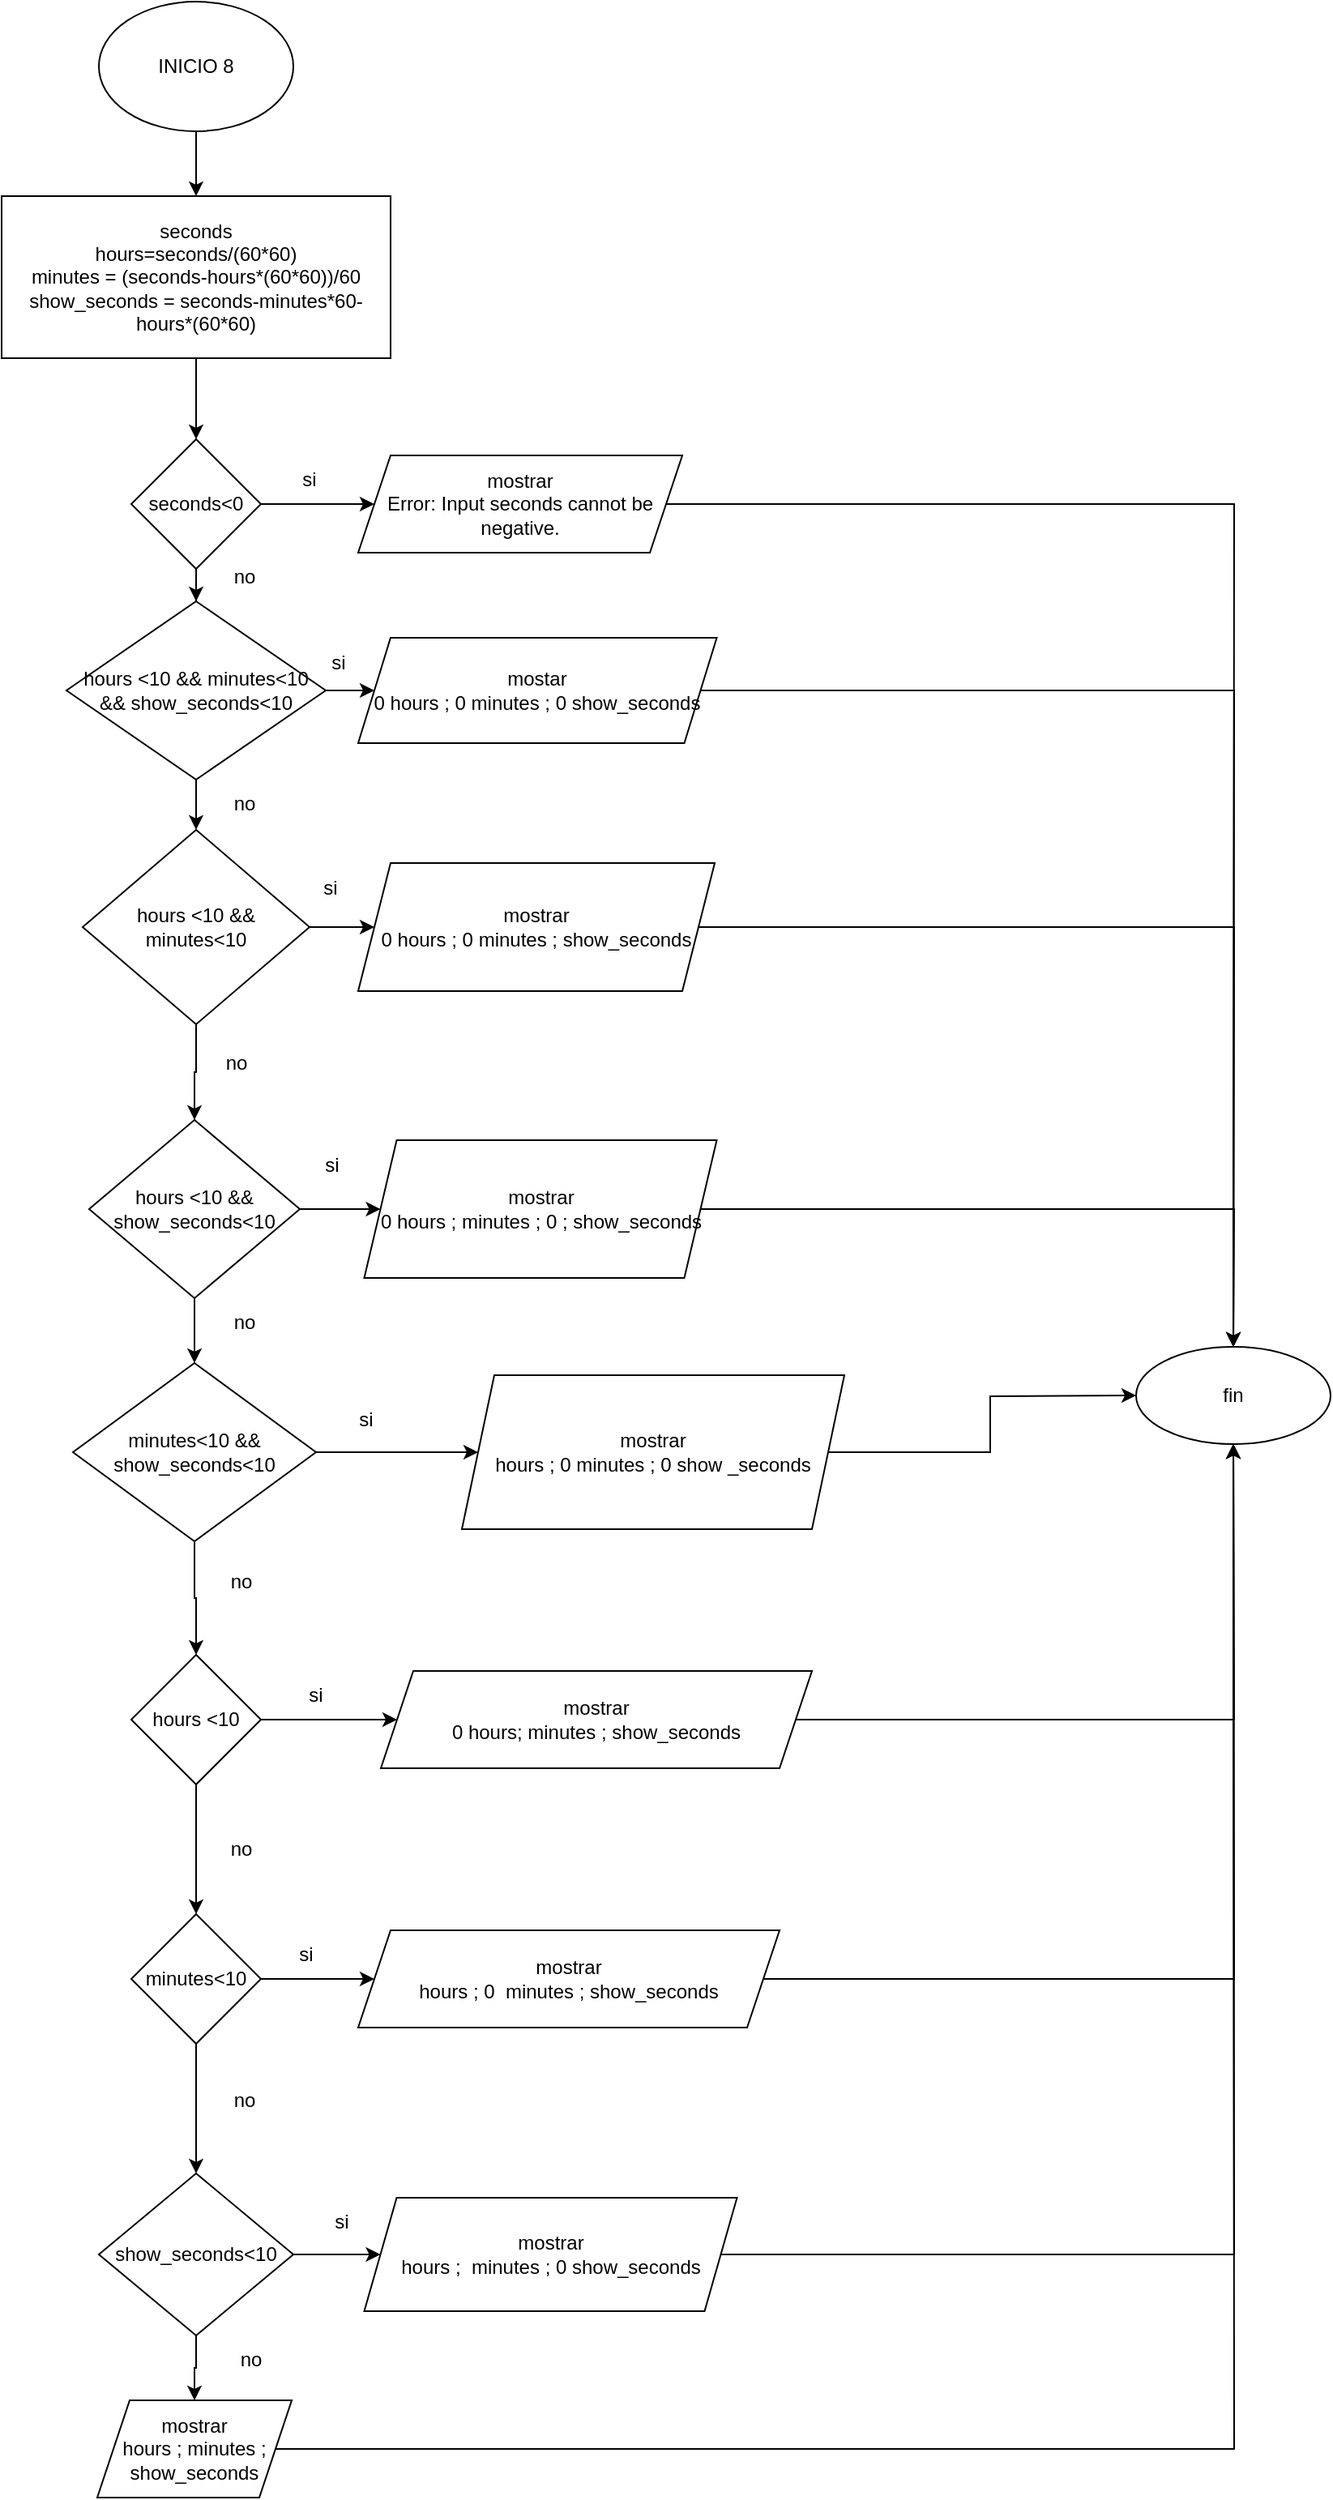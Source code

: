 <mxfile version="24.4.0" type="github">
  <diagram name="Página-1" id="14QlSqQN3L2YagDvEcVa">
    <mxGraphModel dx="1897" dy="-2462" grid="1" gridSize="10" guides="1" tooltips="1" connect="1" arrows="1" fold="1" page="1" pageScale="1" pageWidth="827" pageHeight="1169" math="0" shadow="0">
      <root>
        <mxCell id="0" />
        <mxCell id="1" parent="0" />
        <mxCell id="-mr5HOKjV4MbV_I_MRSn-1" value="" style="edgeStyle=orthogonalEdgeStyle;rounded=0;orthogonalLoop=1;jettySize=auto;html=1;" edge="1" parent="1" source="-mr5HOKjV4MbV_I_MRSn-2" target="-mr5HOKjV4MbV_I_MRSn-4">
          <mxGeometry relative="1" as="geometry" />
        </mxCell>
        <mxCell id="-mr5HOKjV4MbV_I_MRSn-2" value="INICIO 8" style="ellipse;whiteSpace=wrap;html=1;" vertex="1" parent="1">
          <mxGeometry x="110" y="4720" width="120" height="80" as="geometry" />
        </mxCell>
        <mxCell id="-mr5HOKjV4MbV_I_MRSn-3" value="" style="edgeStyle=orthogonalEdgeStyle;rounded=0;orthogonalLoop=1;jettySize=auto;html=1;" edge="1" parent="1" source="-mr5HOKjV4MbV_I_MRSn-4" target="-mr5HOKjV4MbV_I_MRSn-7">
          <mxGeometry relative="1" as="geometry" />
        </mxCell>
        <mxCell id="-mr5HOKjV4MbV_I_MRSn-4" value="seconds&lt;div&gt;hours=seconds/(60*60)&lt;br&gt;&lt;/div&gt;&lt;div&gt;minutes = (seconds-hours*(60*60))/60&lt;br&gt;&lt;/div&gt;&lt;div&gt;show_seconds = seconds-minutes*60-hours*(60*60)&lt;br&gt;&lt;/div&gt;" style="whiteSpace=wrap;html=1;" vertex="1" parent="1">
          <mxGeometry x="50" y="4840" width="240" height="100" as="geometry" />
        </mxCell>
        <mxCell id="-mr5HOKjV4MbV_I_MRSn-5" value="" style="edgeStyle=orthogonalEdgeStyle;rounded=0;orthogonalLoop=1;jettySize=auto;html=1;" edge="1" parent="1" source="-mr5HOKjV4MbV_I_MRSn-7" target="-mr5HOKjV4MbV_I_MRSn-10">
          <mxGeometry relative="1" as="geometry" />
        </mxCell>
        <mxCell id="-mr5HOKjV4MbV_I_MRSn-6" value="" style="edgeStyle=orthogonalEdgeStyle;rounded=0;orthogonalLoop=1;jettySize=auto;html=1;" edge="1" parent="1" source="-mr5HOKjV4MbV_I_MRSn-7" target="-mr5HOKjV4MbV_I_MRSn-30">
          <mxGeometry relative="1" as="geometry" />
        </mxCell>
        <mxCell id="-mr5HOKjV4MbV_I_MRSn-7" value="seconds&amp;lt;0" style="rhombus;whiteSpace=wrap;html=1;" vertex="1" parent="1">
          <mxGeometry x="130" y="4990" width="80" height="80" as="geometry" />
        </mxCell>
        <mxCell id="-mr5HOKjV4MbV_I_MRSn-8" value="" style="edgeStyle=orthogonalEdgeStyle;rounded=0;orthogonalLoop=1;jettySize=auto;html=1;" edge="1" parent="1" source="-mr5HOKjV4MbV_I_MRSn-10" target="-mr5HOKjV4MbV_I_MRSn-13">
          <mxGeometry relative="1" as="geometry" />
        </mxCell>
        <mxCell id="-mr5HOKjV4MbV_I_MRSn-9" value="" style="edgeStyle=orthogonalEdgeStyle;rounded=0;orthogonalLoop=1;jettySize=auto;html=1;" edge="1" parent="1" source="-mr5HOKjV4MbV_I_MRSn-10" target="-mr5HOKjV4MbV_I_MRSn-32">
          <mxGeometry relative="1" as="geometry" />
        </mxCell>
        <mxCell id="-mr5HOKjV4MbV_I_MRSn-10" value="hours &amp;lt;10 &amp;amp;&amp;amp; minutes&amp;lt;10 &amp;amp;&amp;amp; show_seconds&amp;lt;10" style="rhombus;whiteSpace=wrap;html=1;" vertex="1" parent="1">
          <mxGeometry x="90" y="5090" width="160" height="110" as="geometry" />
        </mxCell>
        <mxCell id="-mr5HOKjV4MbV_I_MRSn-11" value="" style="edgeStyle=orthogonalEdgeStyle;rounded=0;orthogonalLoop=1;jettySize=auto;html=1;" edge="1" parent="1" source="-mr5HOKjV4MbV_I_MRSn-13" target="-mr5HOKjV4MbV_I_MRSn-16">
          <mxGeometry relative="1" as="geometry" />
        </mxCell>
        <mxCell id="-mr5HOKjV4MbV_I_MRSn-12" value="" style="edgeStyle=orthogonalEdgeStyle;rounded=0;orthogonalLoop=1;jettySize=auto;html=1;" edge="1" parent="1" source="-mr5HOKjV4MbV_I_MRSn-13" target="-mr5HOKjV4MbV_I_MRSn-34">
          <mxGeometry relative="1" as="geometry" />
        </mxCell>
        <mxCell id="-mr5HOKjV4MbV_I_MRSn-13" value="hours &amp;lt;10 &amp;amp;&amp;amp; minutes&amp;lt;10" style="rhombus;whiteSpace=wrap;html=1;" vertex="1" parent="1">
          <mxGeometry x="100" y="5231" width="140" height="120" as="geometry" />
        </mxCell>
        <mxCell id="-mr5HOKjV4MbV_I_MRSn-14" value="" style="edgeStyle=orthogonalEdgeStyle;rounded=0;orthogonalLoop=1;jettySize=auto;html=1;" edge="1" parent="1" source="-mr5HOKjV4MbV_I_MRSn-16" target="-mr5HOKjV4MbV_I_MRSn-19">
          <mxGeometry relative="1" as="geometry" />
        </mxCell>
        <mxCell id="-mr5HOKjV4MbV_I_MRSn-15" value="" style="edgeStyle=orthogonalEdgeStyle;rounded=0;orthogonalLoop=1;jettySize=auto;html=1;" edge="1" parent="1" source="-mr5HOKjV4MbV_I_MRSn-16" target="-mr5HOKjV4MbV_I_MRSn-36">
          <mxGeometry relative="1" as="geometry" />
        </mxCell>
        <mxCell id="-mr5HOKjV4MbV_I_MRSn-16" value="hours &amp;lt;10 &amp;amp;&amp;amp; show_seconds&amp;lt;10" style="rhombus;whiteSpace=wrap;html=1;" vertex="1" parent="1">
          <mxGeometry x="104" y="5410" width="130" height="110" as="geometry" />
        </mxCell>
        <mxCell id="-mr5HOKjV4MbV_I_MRSn-17" value="" style="edgeStyle=orthogonalEdgeStyle;rounded=0;orthogonalLoop=1;jettySize=auto;html=1;" edge="1" parent="1" source="-mr5HOKjV4MbV_I_MRSn-19" target="-mr5HOKjV4MbV_I_MRSn-22">
          <mxGeometry relative="1" as="geometry" />
        </mxCell>
        <mxCell id="-mr5HOKjV4MbV_I_MRSn-18" value="" style="edgeStyle=orthogonalEdgeStyle;rounded=0;orthogonalLoop=1;jettySize=auto;html=1;" edge="1" parent="1" source="-mr5HOKjV4MbV_I_MRSn-19" target="-mr5HOKjV4MbV_I_MRSn-38">
          <mxGeometry relative="1" as="geometry" />
        </mxCell>
        <mxCell id="-mr5HOKjV4MbV_I_MRSn-19" value="minutes&amp;lt;10 &amp;amp;&amp;amp; show_seconds&amp;lt;10" style="rhombus;whiteSpace=wrap;html=1;" vertex="1" parent="1">
          <mxGeometry x="94" y="5560" width="150" height="110" as="geometry" />
        </mxCell>
        <mxCell id="-mr5HOKjV4MbV_I_MRSn-20" value="" style="edgeStyle=orthogonalEdgeStyle;rounded=0;orthogonalLoop=1;jettySize=auto;html=1;" edge="1" parent="1" source="-mr5HOKjV4MbV_I_MRSn-22" target="-mr5HOKjV4MbV_I_MRSn-25">
          <mxGeometry relative="1" as="geometry" />
        </mxCell>
        <mxCell id="-mr5HOKjV4MbV_I_MRSn-21" value="" style="edgeStyle=orthogonalEdgeStyle;rounded=0;orthogonalLoop=1;jettySize=auto;html=1;" edge="1" parent="1" source="-mr5HOKjV4MbV_I_MRSn-22" target="-mr5HOKjV4MbV_I_MRSn-40">
          <mxGeometry relative="1" as="geometry" />
        </mxCell>
        <mxCell id="-mr5HOKjV4MbV_I_MRSn-22" value="hours &amp;lt;10" style="rhombus;whiteSpace=wrap;html=1;" vertex="1" parent="1">
          <mxGeometry x="130" y="5740" width="80" height="80" as="geometry" />
        </mxCell>
        <mxCell id="-mr5HOKjV4MbV_I_MRSn-23" value="" style="edgeStyle=orthogonalEdgeStyle;rounded=0;orthogonalLoop=1;jettySize=auto;html=1;" edge="1" parent="1" source="-mr5HOKjV4MbV_I_MRSn-25" target="-mr5HOKjV4MbV_I_MRSn-28">
          <mxGeometry relative="1" as="geometry" />
        </mxCell>
        <mxCell id="-mr5HOKjV4MbV_I_MRSn-24" value="" style="edgeStyle=orthogonalEdgeStyle;rounded=0;orthogonalLoop=1;jettySize=auto;html=1;" edge="1" parent="1" source="-mr5HOKjV4MbV_I_MRSn-25" target="-mr5HOKjV4MbV_I_MRSn-42">
          <mxGeometry relative="1" as="geometry" />
        </mxCell>
        <mxCell id="-mr5HOKjV4MbV_I_MRSn-25" value="minutes&amp;lt;10" style="rhombus;whiteSpace=wrap;html=1;" vertex="1" parent="1">
          <mxGeometry x="130" y="5900" width="80" height="80" as="geometry" />
        </mxCell>
        <mxCell id="-mr5HOKjV4MbV_I_MRSn-26" value="" style="edgeStyle=orthogonalEdgeStyle;rounded=0;orthogonalLoop=1;jettySize=auto;html=1;" edge="1" parent="1" source="-mr5HOKjV4MbV_I_MRSn-28" target="-mr5HOKjV4MbV_I_MRSn-44">
          <mxGeometry relative="1" as="geometry" />
        </mxCell>
        <mxCell id="-mr5HOKjV4MbV_I_MRSn-27" value="" style="edgeStyle=orthogonalEdgeStyle;rounded=0;orthogonalLoop=1;jettySize=auto;html=1;" edge="1" parent="1" source="-mr5HOKjV4MbV_I_MRSn-28" target="-mr5HOKjV4MbV_I_MRSn-46">
          <mxGeometry relative="1" as="geometry" />
        </mxCell>
        <mxCell id="-mr5HOKjV4MbV_I_MRSn-28" value="show_seconds&amp;lt;10" style="rhombus;whiteSpace=wrap;html=1;" vertex="1" parent="1">
          <mxGeometry x="110" y="6060" width="120" height="100" as="geometry" />
        </mxCell>
        <mxCell id="-mr5HOKjV4MbV_I_MRSn-29" style="edgeStyle=orthogonalEdgeStyle;rounded=0;orthogonalLoop=1;jettySize=auto;html=1;entryX=0.5;entryY=0;entryDx=0;entryDy=0;" edge="1" parent="1" source="-mr5HOKjV4MbV_I_MRSn-30">
          <mxGeometry relative="1" as="geometry">
            <mxPoint x="810" y="5550" as="targetPoint" />
          </mxGeometry>
        </mxCell>
        <mxCell id="-mr5HOKjV4MbV_I_MRSn-30" value="mostrar&lt;div&gt;Error: Input seconds cannot be negative.&lt;br&gt;&lt;/div&gt;" style="shape=parallelogram;perimeter=parallelogramPerimeter;whiteSpace=wrap;html=1;fixedSize=1;" vertex="1" parent="1">
          <mxGeometry x="270" y="5000" width="200" height="60" as="geometry" />
        </mxCell>
        <mxCell id="-mr5HOKjV4MbV_I_MRSn-31" style="edgeStyle=orthogonalEdgeStyle;rounded=0;orthogonalLoop=1;jettySize=auto;html=1;entryX=0.5;entryY=0;entryDx=0;entryDy=0;" edge="1" parent="1" source="-mr5HOKjV4MbV_I_MRSn-32">
          <mxGeometry relative="1" as="geometry">
            <mxPoint x="810" y="5550" as="targetPoint" />
          </mxGeometry>
        </mxCell>
        <mxCell id="-mr5HOKjV4MbV_I_MRSn-32" value="mostar&lt;div&gt;0 hours ; 0 minutes ; 0 show_seconds&lt;/div&gt;" style="shape=parallelogram;perimeter=parallelogramPerimeter;whiteSpace=wrap;html=1;fixedSize=1;" vertex="1" parent="1">
          <mxGeometry x="270" y="5112.5" width="221.25" height="65" as="geometry" />
        </mxCell>
        <mxCell id="-mr5HOKjV4MbV_I_MRSn-33" style="edgeStyle=orthogonalEdgeStyle;rounded=0;orthogonalLoop=1;jettySize=auto;html=1;entryX=0.5;entryY=0;entryDx=0;entryDy=0;" edge="1" parent="1" source="-mr5HOKjV4MbV_I_MRSn-34">
          <mxGeometry relative="1" as="geometry">
            <mxPoint x="810" y="5550" as="targetPoint" />
          </mxGeometry>
        </mxCell>
        <mxCell id="-mr5HOKjV4MbV_I_MRSn-34" value="mostrar&lt;div&gt;0 hours ; 0 minutes ; show_seconds&lt;/div&gt;" style="shape=parallelogram;perimeter=parallelogramPerimeter;whiteSpace=wrap;html=1;fixedSize=1;" vertex="1" parent="1">
          <mxGeometry x="270" y="5251.5" width="220" height="79" as="geometry" />
        </mxCell>
        <mxCell id="-mr5HOKjV4MbV_I_MRSn-35" style="edgeStyle=orthogonalEdgeStyle;rounded=0;orthogonalLoop=1;jettySize=auto;html=1;entryX=0.5;entryY=0;entryDx=0;entryDy=0;" edge="1" parent="1" source="-mr5HOKjV4MbV_I_MRSn-36">
          <mxGeometry relative="1" as="geometry">
            <mxPoint x="810" y="5550" as="targetPoint" />
          </mxGeometry>
        </mxCell>
        <mxCell id="-mr5HOKjV4MbV_I_MRSn-36" value="mostrar&lt;div&gt;0 hours ; minutes ; 0 ; show_seconds&lt;/div&gt;" style="shape=parallelogram;perimeter=parallelogramPerimeter;whiteSpace=wrap;html=1;fixedSize=1;" vertex="1" parent="1">
          <mxGeometry x="273.75" y="5422.5" width="217.5" height="85" as="geometry" />
        </mxCell>
        <mxCell id="-mr5HOKjV4MbV_I_MRSn-37" style="edgeStyle=orthogonalEdgeStyle;rounded=0;orthogonalLoop=1;jettySize=auto;html=1;entryX=0;entryY=0.5;entryDx=0;entryDy=0;" edge="1" parent="1" source="-mr5HOKjV4MbV_I_MRSn-38">
          <mxGeometry relative="1" as="geometry">
            <mxPoint x="750" y="5580" as="targetPoint" />
          </mxGeometry>
        </mxCell>
        <mxCell id="-mr5HOKjV4MbV_I_MRSn-38" value="mostrar&lt;div&gt;hours ; 0 minutes ; 0 show _seconds&lt;/div&gt;" style="shape=parallelogram;perimeter=parallelogramPerimeter;whiteSpace=wrap;html=1;fixedSize=1;" vertex="1" parent="1">
          <mxGeometry x="334" y="5567.5" width="236" height="95" as="geometry" />
        </mxCell>
        <mxCell id="-mr5HOKjV4MbV_I_MRSn-39" style="edgeStyle=orthogonalEdgeStyle;rounded=0;orthogonalLoop=1;jettySize=auto;html=1;entryX=0.5;entryY=1;entryDx=0;entryDy=0;" edge="1" parent="1" source="-mr5HOKjV4MbV_I_MRSn-40">
          <mxGeometry relative="1" as="geometry">
            <mxPoint x="810" y="5610" as="targetPoint" />
          </mxGeometry>
        </mxCell>
        <mxCell id="-mr5HOKjV4MbV_I_MRSn-40" value="mostrar&lt;div&gt;0 hours; minutes ; show_seconds&lt;/div&gt;" style="shape=parallelogram;perimeter=parallelogramPerimeter;whiteSpace=wrap;html=1;fixedSize=1;" vertex="1" parent="1">
          <mxGeometry x="284" y="5750" width="266" height="60" as="geometry" />
        </mxCell>
        <mxCell id="-mr5HOKjV4MbV_I_MRSn-41" style="edgeStyle=orthogonalEdgeStyle;rounded=0;orthogonalLoop=1;jettySize=auto;html=1;" edge="1" parent="1" source="-mr5HOKjV4MbV_I_MRSn-42">
          <mxGeometry relative="1" as="geometry">
            <mxPoint x="810" y="5610" as="targetPoint" />
          </mxGeometry>
        </mxCell>
        <mxCell id="-mr5HOKjV4MbV_I_MRSn-42" value="mostrar&lt;div&gt;hours ; 0&amp;nbsp; minutes ; show_seconds&lt;/div&gt;" style="shape=parallelogram;perimeter=parallelogramPerimeter;whiteSpace=wrap;html=1;fixedSize=1;" vertex="1" parent="1">
          <mxGeometry x="270" y="5910" width="260" height="60" as="geometry" />
        </mxCell>
        <mxCell id="-mr5HOKjV4MbV_I_MRSn-43" style="edgeStyle=orthogonalEdgeStyle;rounded=0;orthogonalLoop=1;jettySize=auto;html=1;entryX=0.5;entryY=1;entryDx=0;entryDy=0;" edge="1" parent="1" source="-mr5HOKjV4MbV_I_MRSn-44">
          <mxGeometry relative="1" as="geometry">
            <mxPoint x="810" y="5610" as="targetPoint" />
          </mxGeometry>
        </mxCell>
        <mxCell id="-mr5HOKjV4MbV_I_MRSn-44" value="mostrar&lt;div&gt;hours ;&amp;nbsp; minutes ; 0 show_seconds&lt;/div&gt;" style="shape=parallelogram;perimeter=parallelogramPerimeter;whiteSpace=wrap;html=1;fixedSize=1;" vertex="1" parent="1">
          <mxGeometry x="273.75" y="6075" width="230" height="70" as="geometry" />
        </mxCell>
        <mxCell id="-mr5HOKjV4MbV_I_MRSn-45" style="edgeStyle=orthogonalEdgeStyle;rounded=0;orthogonalLoop=1;jettySize=auto;html=1;entryX=0.5;entryY=1;entryDx=0;entryDy=0;" edge="1" parent="1" source="-mr5HOKjV4MbV_I_MRSn-46">
          <mxGeometry relative="1" as="geometry">
            <mxPoint x="810" y="5610" as="targetPoint" />
          </mxGeometry>
        </mxCell>
        <mxCell id="-mr5HOKjV4MbV_I_MRSn-46" value="mostrar&lt;div&gt;hours ; minutes ; show_seconds&lt;/div&gt;" style="shape=parallelogram;perimeter=parallelogramPerimeter;whiteSpace=wrap;html=1;fixedSize=1;" vertex="1" parent="1">
          <mxGeometry x="109" y="6200" width="120" height="60" as="geometry" />
        </mxCell>
        <mxCell id="-mr5HOKjV4MbV_I_MRSn-47" value="si" style="text;html=1;align=center;verticalAlign=middle;whiteSpace=wrap;rounded=0;" vertex="1" parent="1">
          <mxGeometry x="210" y="5000" width="60" height="30" as="geometry" />
        </mxCell>
        <mxCell id="-mr5HOKjV4MbV_I_MRSn-48" value="si" style="text;html=1;align=center;verticalAlign=middle;whiteSpace=wrap;rounded=0;" vertex="1" parent="1">
          <mxGeometry x="228" y="5112.5" width="60" height="30" as="geometry" />
        </mxCell>
        <mxCell id="-mr5HOKjV4MbV_I_MRSn-49" value="si" style="text;html=1;align=center;verticalAlign=middle;whiteSpace=wrap;rounded=0;" vertex="1" parent="1">
          <mxGeometry x="223" y="5251.5" width="60" height="30" as="geometry" />
        </mxCell>
        <mxCell id="-mr5HOKjV4MbV_I_MRSn-50" value="si" style="text;html=1;align=center;verticalAlign=middle;whiteSpace=wrap;rounded=0;" vertex="1" parent="1">
          <mxGeometry x="224" y="5422.5" width="60" height="30" as="geometry" />
        </mxCell>
        <mxCell id="-mr5HOKjV4MbV_I_MRSn-51" value="si" style="text;html=1;align=center;verticalAlign=middle;whiteSpace=wrap;rounded=0;" vertex="1" parent="1">
          <mxGeometry x="245.18" y="5580" width="60" height="30" as="geometry" />
        </mxCell>
        <mxCell id="-mr5HOKjV4MbV_I_MRSn-52" value="si" style="text;html=1;align=center;verticalAlign=middle;whiteSpace=wrap;rounded=0;" vertex="1" parent="1">
          <mxGeometry x="213.75" y="5750" width="60" height="30" as="geometry" />
        </mxCell>
        <mxCell id="-mr5HOKjV4MbV_I_MRSn-53" value="si" style="text;html=1;align=center;verticalAlign=middle;whiteSpace=wrap;rounded=0;" vertex="1" parent="1">
          <mxGeometry x="207.5" y="5910" width="60" height="30" as="geometry" />
        </mxCell>
        <mxCell id="-mr5HOKjV4MbV_I_MRSn-54" value="si" style="text;html=1;align=center;verticalAlign=middle;whiteSpace=wrap;rounded=0;" vertex="1" parent="1">
          <mxGeometry x="230" y="6075" width="60" height="30" as="geometry" />
        </mxCell>
        <mxCell id="-mr5HOKjV4MbV_I_MRSn-55" value="no" style="text;html=1;align=center;verticalAlign=middle;whiteSpace=wrap;rounded=0;" vertex="1" parent="1">
          <mxGeometry x="170" y="5060" width="60" height="30" as="geometry" />
        </mxCell>
        <mxCell id="-mr5HOKjV4MbV_I_MRSn-56" value="no" style="text;html=1;align=center;verticalAlign=middle;whiteSpace=wrap;rounded=0;" vertex="1" parent="1">
          <mxGeometry x="170" y="5200" width="60" height="30" as="geometry" />
        </mxCell>
        <mxCell id="-mr5HOKjV4MbV_I_MRSn-57" value="no" style="text;html=1;align=center;verticalAlign=middle;whiteSpace=wrap;rounded=0;" vertex="1" parent="1">
          <mxGeometry x="165" y="5360" width="60" height="30" as="geometry" />
        </mxCell>
        <mxCell id="-mr5HOKjV4MbV_I_MRSn-58" value="no" style="text;html=1;align=center;verticalAlign=middle;whiteSpace=wrap;rounded=0;" vertex="1" parent="1">
          <mxGeometry x="170" y="5520" width="60" height="30" as="geometry" />
        </mxCell>
        <mxCell id="-mr5HOKjV4MbV_I_MRSn-59" value="no" style="text;html=1;align=center;verticalAlign=middle;whiteSpace=wrap;rounded=0;" vertex="1" parent="1">
          <mxGeometry x="168" y="5680" width="60" height="30" as="geometry" />
        </mxCell>
        <mxCell id="-mr5HOKjV4MbV_I_MRSn-60" value="no" style="text;html=1;align=center;verticalAlign=middle;whiteSpace=wrap;rounded=0;" vertex="1" parent="1">
          <mxGeometry x="168" y="5845" width="60" height="30" as="geometry" />
        </mxCell>
        <mxCell id="-mr5HOKjV4MbV_I_MRSn-61" value="no" style="text;html=1;align=center;verticalAlign=middle;whiteSpace=wrap;rounded=0;" vertex="1" parent="1">
          <mxGeometry x="170" y="6000" width="60" height="30" as="geometry" />
        </mxCell>
        <mxCell id="-mr5HOKjV4MbV_I_MRSn-62" value="no" style="text;html=1;align=center;verticalAlign=middle;whiteSpace=wrap;rounded=0;" vertex="1" parent="1">
          <mxGeometry x="174" y="6160" width="60" height="30" as="geometry" />
        </mxCell>
        <mxCell id="-mr5HOKjV4MbV_I_MRSn-63" value="fin" style="ellipse;whiteSpace=wrap;html=1;" vertex="1" parent="1">
          <mxGeometry x="750" y="5550" width="120" height="60" as="geometry" />
        </mxCell>
      </root>
    </mxGraphModel>
  </diagram>
</mxfile>
